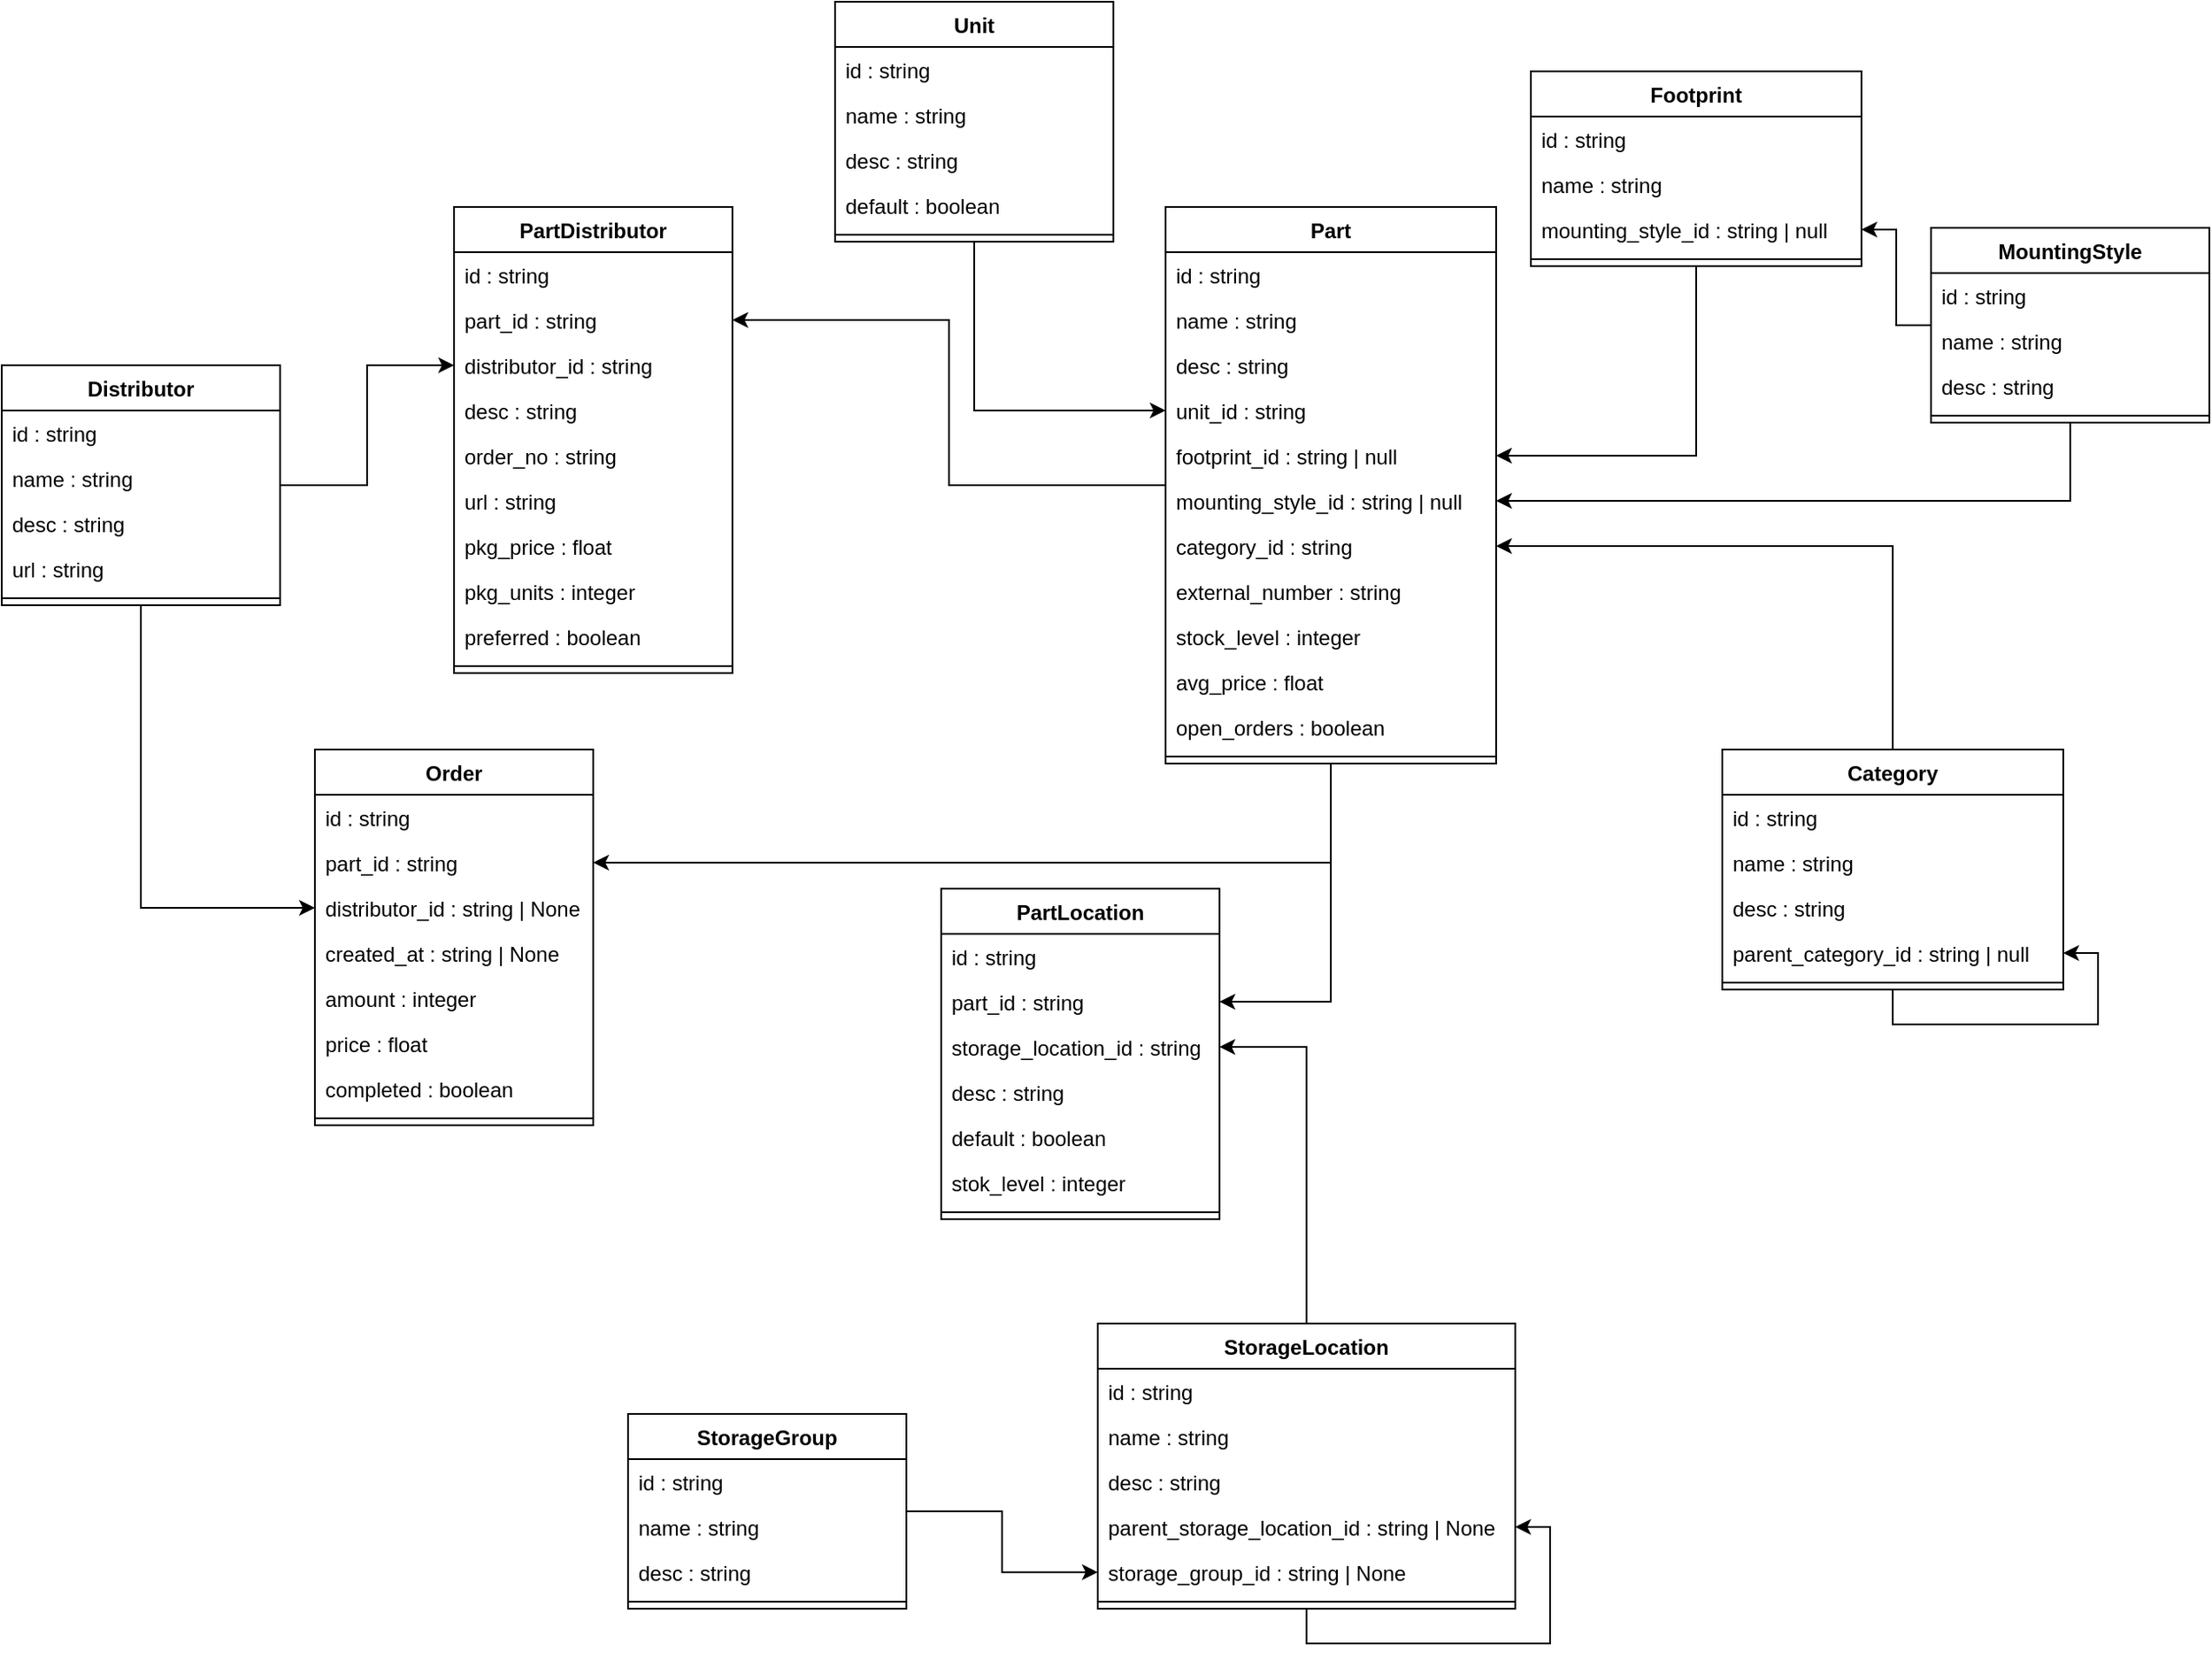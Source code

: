 <mxfile version="18.0.6" type="device"><diagram id="C5RBs43oDa-KdzZeNtuy" name="Page-1"><mxGraphModel dx="2889" dy="1167" grid="1" gridSize="10" guides="1" tooltips="1" connect="1" arrows="1" fold="1" page="1" pageScale="1" pageWidth="827" pageHeight="1169" math="0" shadow="0"><root><mxCell id="WIyWlLk6GJQsqaUBKTNV-0"/><mxCell id="WIyWlLk6GJQsqaUBKTNV-1" parent="WIyWlLk6GJQsqaUBKTNV-0"/><mxCell id="JeSXr1I24BMT02iOj9I2-17" style="edgeStyle=orthogonalEdgeStyle;rounded=0;orthogonalLoop=1;jettySize=auto;html=1;" parent="WIyWlLk6GJQsqaUBKTNV-1" source="TyrT48OzRcMUlwhW9ApC-0" target="JeSXr1I24BMT02iOj9I2-9" edge="1"><mxGeometry relative="1" as="geometry"/></mxCell><mxCell id="TyrT48OzRcMUlwhW9ApC-0" value="MountingStyle" style="swimlane;fontStyle=1;align=center;verticalAlign=top;childLayout=stackLayout;horizontal=1;startSize=26;horizontalStack=0;resizeParent=1;resizeParentMax=0;resizeLast=0;collapsible=1;marginBottom=0;" parent="WIyWlLk6GJQsqaUBKTNV-1" vertex="1"><mxGeometry x="649" y="220" width="160" height="112" as="geometry"/></mxCell><mxCell id="TyrT48OzRcMUlwhW9ApC-1" value="id : string" style="text;strokeColor=none;fillColor=none;align=left;verticalAlign=top;spacingLeft=4;spacingRight=4;overflow=hidden;rotatable=0;points=[[0,0.5],[1,0.5]];portConstraint=eastwest;" parent="TyrT48OzRcMUlwhW9ApC-0" vertex="1"><mxGeometry y="26" width="160" height="26" as="geometry"/></mxCell><mxCell id="TyrT48OzRcMUlwhW9ApC-4" value="name : string" style="text;strokeColor=none;fillColor=none;align=left;verticalAlign=top;spacingLeft=4;spacingRight=4;overflow=hidden;rotatable=0;points=[[0,0.5],[1,0.5]];portConstraint=eastwest;" parent="TyrT48OzRcMUlwhW9ApC-0" vertex="1"><mxGeometry y="52" width="160" height="26" as="geometry"/></mxCell><mxCell id="TyrT48OzRcMUlwhW9ApC-5" value="desc : string" style="text;strokeColor=none;fillColor=none;align=left;verticalAlign=top;spacingLeft=4;spacingRight=4;overflow=hidden;rotatable=0;points=[[0,0.5],[1,0.5]];portConstraint=eastwest;" parent="TyrT48OzRcMUlwhW9ApC-0" vertex="1"><mxGeometry y="78" width="160" height="26" as="geometry"/></mxCell><mxCell id="TyrT48OzRcMUlwhW9ApC-2" value="" style="line;strokeWidth=1;fillColor=none;align=left;verticalAlign=middle;spacingTop=-1;spacingLeft=3;spacingRight=3;rotatable=0;labelPosition=right;points=[];portConstraint=eastwest;" parent="TyrT48OzRcMUlwhW9ApC-0" vertex="1"><mxGeometry y="104" width="160" height="8" as="geometry"/></mxCell><mxCell id="JeSXr1I24BMT02iOj9I2-16" style="edgeStyle=orthogonalEdgeStyle;rounded=0;orthogonalLoop=1;jettySize=auto;html=1;" parent="WIyWlLk6GJQsqaUBKTNV-1" source="RS67MJvGB5C3cpKeubtu-0" target="JeSXr1I24BMT02iOj9I2-7" edge="1"><mxGeometry relative="1" as="geometry"/></mxCell><mxCell id="RS67MJvGB5C3cpKeubtu-0" value="Footprint" style="swimlane;fontStyle=1;align=center;verticalAlign=top;childLayout=stackLayout;horizontal=1;startSize=26;horizontalStack=0;resizeParent=1;resizeParentMax=0;resizeLast=0;collapsible=1;marginBottom=0;" parent="WIyWlLk6GJQsqaUBKTNV-1" vertex="1"><mxGeometry x="419" y="130" width="190" height="112" as="geometry"/></mxCell><mxCell id="RS67MJvGB5C3cpKeubtu-1" value="id : string" style="text;strokeColor=none;fillColor=none;align=left;verticalAlign=top;spacingLeft=4;spacingRight=4;overflow=hidden;rotatable=0;points=[[0,0.5],[1,0.5]];portConstraint=eastwest;" parent="RS67MJvGB5C3cpKeubtu-0" vertex="1"><mxGeometry y="26" width="190" height="26" as="geometry"/></mxCell><mxCell id="RS67MJvGB5C3cpKeubtu-4" value="name : string" style="text;strokeColor=none;fillColor=none;align=left;verticalAlign=top;spacingLeft=4;spacingRight=4;overflow=hidden;rotatable=0;points=[[0,0.5],[1,0.5]];portConstraint=eastwest;" parent="RS67MJvGB5C3cpKeubtu-0" vertex="1"><mxGeometry y="52" width="190" height="26" as="geometry"/></mxCell><mxCell id="RS67MJvGB5C3cpKeubtu-5" value="mounting_style_id : string | null" style="text;strokeColor=none;fillColor=none;align=left;verticalAlign=top;spacingLeft=4;spacingRight=4;overflow=hidden;rotatable=0;points=[[0,0.5],[1,0.5]];portConstraint=eastwest;" parent="RS67MJvGB5C3cpKeubtu-0" vertex="1"><mxGeometry y="78" width="190" height="26" as="geometry"/></mxCell><mxCell id="RS67MJvGB5C3cpKeubtu-2" value="" style="line;strokeWidth=1;fillColor=none;align=left;verticalAlign=middle;spacingTop=-1;spacingLeft=3;spacingRight=3;rotatable=0;labelPosition=right;points=[];portConstraint=eastwest;" parent="RS67MJvGB5C3cpKeubtu-0" vertex="1"><mxGeometry y="104" width="190" height="8" as="geometry"/></mxCell><mxCell id="RS67MJvGB5C3cpKeubtu-6" style="edgeStyle=orthogonalEdgeStyle;rounded=0;orthogonalLoop=1;jettySize=auto;html=1;entryX=1;entryY=0.5;entryDx=0;entryDy=0;" parent="WIyWlLk6GJQsqaUBKTNV-1" source="TyrT48OzRcMUlwhW9ApC-0" target="RS67MJvGB5C3cpKeubtu-5" edge="1"><mxGeometry relative="1" as="geometry"/></mxCell><mxCell id="JeSXr1I24BMT02iOj9I2-18" style="edgeStyle=orthogonalEdgeStyle;rounded=0;orthogonalLoop=1;jettySize=auto;html=1;" parent="WIyWlLk6GJQsqaUBKTNV-1" source="RS67MJvGB5C3cpKeubtu-7" target="JeSXr1I24BMT02iOj9I2-10" edge="1"><mxGeometry relative="1" as="geometry"/></mxCell><mxCell id="RS67MJvGB5C3cpKeubtu-7" value="Category" style="swimlane;fontStyle=1;align=center;verticalAlign=top;childLayout=stackLayout;horizontal=1;startSize=26;horizontalStack=0;resizeParent=1;resizeParentMax=0;resizeLast=0;collapsible=1;marginBottom=0;" parent="WIyWlLk6GJQsqaUBKTNV-1" vertex="1"><mxGeometry x="529" y="520" width="196" height="138" as="geometry"/></mxCell><mxCell id="RS67MJvGB5C3cpKeubtu-8" value="id : string" style="text;strokeColor=none;fillColor=none;align=left;verticalAlign=top;spacingLeft=4;spacingRight=4;overflow=hidden;rotatable=0;points=[[0,0.5],[1,0.5]];portConstraint=eastwest;" parent="RS67MJvGB5C3cpKeubtu-7" vertex="1"><mxGeometry y="26" width="196" height="26" as="geometry"/></mxCell><mxCell id="RS67MJvGB5C3cpKeubtu-11" value="name : string" style="text;strokeColor=none;fillColor=none;align=left;verticalAlign=top;spacingLeft=4;spacingRight=4;overflow=hidden;rotatable=0;points=[[0,0.5],[1,0.5]];portConstraint=eastwest;" parent="RS67MJvGB5C3cpKeubtu-7" vertex="1"><mxGeometry y="52" width="196" height="26" as="geometry"/></mxCell><mxCell id="RS67MJvGB5C3cpKeubtu-12" value="desc : string" style="text;strokeColor=none;fillColor=none;align=left;verticalAlign=top;spacingLeft=4;spacingRight=4;overflow=hidden;rotatable=0;points=[[0,0.5],[1,0.5]];portConstraint=eastwest;" parent="RS67MJvGB5C3cpKeubtu-7" vertex="1"><mxGeometry y="78" width="196" height="26" as="geometry"/></mxCell><mxCell id="RS67MJvGB5C3cpKeubtu-13" value="parent_category_id : string | null" style="text;strokeColor=none;fillColor=none;align=left;verticalAlign=top;spacingLeft=4;spacingRight=4;overflow=hidden;rotatable=0;points=[[0,0.5],[1,0.5]];portConstraint=eastwest;" parent="RS67MJvGB5C3cpKeubtu-7" vertex="1"><mxGeometry y="104" width="196" height="26" as="geometry"/></mxCell><mxCell id="RS67MJvGB5C3cpKeubtu-9" value="" style="line;strokeWidth=1;fillColor=none;align=left;verticalAlign=middle;spacingTop=-1;spacingLeft=3;spacingRight=3;rotatable=0;labelPosition=right;points=[];portConstraint=eastwest;" parent="RS67MJvGB5C3cpKeubtu-7" vertex="1"><mxGeometry y="130" width="196" height="8" as="geometry"/></mxCell><mxCell id="RS67MJvGB5C3cpKeubtu-14" style="edgeStyle=orthogonalEdgeStyle;rounded=0;orthogonalLoop=1;jettySize=auto;html=1;" parent="RS67MJvGB5C3cpKeubtu-7" source="RS67MJvGB5C3cpKeubtu-7" target="RS67MJvGB5C3cpKeubtu-13" edge="1"><mxGeometry relative="1" as="geometry"/></mxCell><mxCell id="JeSXr1I24BMT02iOj9I2-19" style="edgeStyle=orthogonalEdgeStyle;rounded=0;orthogonalLoop=1;jettySize=auto;html=1;" parent="WIyWlLk6GJQsqaUBKTNV-1" source="Tr1gkAWnGnEgOBQo-CUW-0" target="JeSXr1I24BMT02iOj9I2-6" edge="1"><mxGeometry relative="1" as="geometry"/></mxCell><mxCell id="Tr1gkAWnGnEgOBQo-CUW-0" value="Unit" style="swimlane;fontStyle=1;align=center;verticalAlign=top;childLayout=stackLayout;horizontal=1;startSize=26;horizontalStack=0;resizeParent=1;resizeParentMax=0;resizeLast=0;collapsible=1;marginBottom=0;" parent="WIyWlLk6GJQsqaUBKTNV-1" vertex="1"><mxGeometry x="19" y="90" width="160" height="138" as="geometry"/></mxCell><mxCell id="Tr1gkAWnGnEgOBQo-CUW-1" value="id : string" style="text;strokeColor=none;fillColor=none;align=left;verticalAlign=top;spacingLeft=4;spacingRight=4;overflow=hidden;rotatable=0;points=[[0,0.5],[1,0.5]];portConstraint=eastwest;" parent="Tr1gkAWnGnEgOBQo-CUW-0" vertex="1"><mxGeometry y="26" width="160" height="26" as="geometry"/></mxCell><mxCell id="Tr1gkAWnGnEgOBQo-CUW-6" value="name : string" style="text;strokeColor=none;fillColor=none;align=left;verticalAlign=top;spacingLeft=4;spacingRight=4;overflow=hidden;rotatable=0;points=[[0,0.5],[1,0.5]];portConstraint=eastwest;" parent="Tr1gkAWnGnEgOBQo-CUW-0" vertex="1"><mxGeometry y="52" width="160" height="26" as="geometry"/></mxCell><mxCell id="Tr1gkAWnGnEgOBQo-CUW-7" value="desc : string" style="text;strokeColor=none;fillColor=none;align=left;verticalAlign=top;spacingLeft=4;spacingRight=4;overflow=hidden;rotatable=0;points=[[0,0.5],[1,0.5]];portConstraint=eastwest;" parent="Tr1gkAWnGnEgOBQo-CUW-0" vertex="1"><mxGeometry y="78" width="160" height="26" as="geometry"/></mxCell><mxCell id="Tr1gkAWnGnEgOBQo-CUW-8" value="default : boolean" style="text;strokeColor=none;fillColor=none;align=left;verticalAlign=top;spacingLeft=4;spacingRight=4;overflow=hidden;rotatable=0;points=[[0,0.5],[1,0.5]];portConstraint=eastwest;" parent="Tr1gkAWnGnEgOBQo-CUW-0" vertex="1"><mxGeometry y="104" width="160" height="26" as="geometry"/></mxCell><mxCell id="Tr1gkAWnGnEgOBQo-CUW-2" value="" style="line;strokeWidth=1;fillColor=none;align=left;verticalAlign=middle;spacingTop=-1;spacingLeft=3;spacingRight=3;rotatable=0;labelPosition=right;points=[];portConstraint=eastwest;" parent="Tr1gkAWnGnEgOBQo-CUW-0" vertex="1"><mxGeometry y="130" width="160" height="8" as="geometry"/></mxCell><mxCell id="5RGRm8W-B_C1a2ed9hxM-20" style="edgeStyle=orthogonalEdgeStyle;rounded=0;orthogonalLoop=1;jettySize=auto;html=1;" parent="WIyWlLk6GJQsqaUBKTNV-1" source="JeSXr1I24BMT02iOj9I2-0" target="5RGRm8W-B_C1a2ed9hxM-11" edge="1"><mxGeometry relative="1" as="geometry"/></mxCell><mxCell id="inJ2HGPd-yacJufgZ3Vq-11" style="edgeStyle=orthogonalEdgeStyle;rounded=0;orthogonalLoop=1;jettySize=auto;html=1;" parent="WIyWlLk6GJQsqaUBKTNV-1" source="JeSXr1I24BMT02iOj9I2-0" target="inJ2HGPd-yacJufgZ3Vq-4" edge="1"><mxGeometry relative="1" as="geometry"/></mxCell><mxCell id="sxw9xvPwguNYQb6gRzbh-11" style="edgeStyle=orthogonalEdgeStyle;rounded=0;orthogonalLoop=1;jettySize=auto;html=1;" edge="1" parent="WIyWlLk6GJQsqaUBKTNV-1" source="JeSXr1I24BMT02iOj9I2-0" target="sxw9xvPwguNYQb6gRzbh-4"><mxGeometry relative="1" as="geometry"/></mxCell><mxCell id="JeSXr1I24BMT02iOj9I2-0" value="Part" style="swimlane;fontStyle=1;align=center;verticalAlign=top;childLayout=stackLayout;horizontal=1;startSize=26;horizontalStack=0;resizeParent=1;resizeParentMax=0;resizeLast=0;collapsible=1;marginBottom=0;" parent="WIyWlLk6GJQsqaUBKTNV-1" vertex="1"><mxGeometry x="209" y="208" width="190" height="320" as="geometry"/></mxCell><mxCell id="JeSXr1I24BMT02iOj9I2-1" value="id : string" style="text;strokeColor=none;fillColor=none;align=left;verticalAlign=top;spacingLeft=4;spacingRight=4;overflow=hidden;rotatable=0;points=[[0,0.5],[1,0.5]];portConstraint=eastwest;" parent="JeSXr1I24BMT02iOj9I2-0" vertex="1"><mxGeometry y="26" width="190" height="26" as="geometry"/></mxCell><mxCell id="JeSXr1I24BMT02iOj9I2-4" value="name : string" style="text;strokeColor=none;fillColor=none;align=left;verticalAlign=top;spacingLeft=4;spacingRight=4;overflow=hidden;rotatable=0;points=[[0,0.5],[1,0.5]];portConstraint=eastwest;" parent="JeSXr1I24BMT02iOj9I2-0" vertex="1"><mxGeometry y="52" width="190" height="26" as="geometry"/></mxCell><mxCell id="JeSXr1I24BMT02iOj9I2-5" value="desc : string" style="text;strokeColor=none;fillColor=none;align=left;verticalAlign=top;spacingLeft=4;spacingRight=4;overflow=hidden;rotatable=0;points=[[0,0.5],[1,0.5]];portConstraint=eastwest;" parent="JeSXr1I24BMT02iOj9I2-0" vertex="1"><mxGeometry y="78" width="190" height="26" as="geometry"/></mxCell><mxCell id="JeSXr1I24BMT02iOj9I2-6" value="unit_id : string" style="text;strokeColor=none;fillColor=none;align=left;verticalAlign=top;spacingLeft=4;spacingRight=4;overflow=hidden;rotatable=0;points=[[0,0.5],[1,0.5]];portConstraint=eastwest;" parent="JeSXr1I24BMT02iOj9I2-0" vertex="1"><mxGeometry y="104" width="190" height="26" as="geometry"/></mxCell><mxCell id="JeSXr1I24BMT02iOj9I2-7" value="footprint_id : string | null" style="text;strokeColor=none;fillColor=none;align=left;verticalAlign=top;spacingLeft=4;spacingRight=4;overflow=hidden;rotatable=0;points=[[0,0.5],[1,0.5]];portConstraint=eastwest;" parent="JeSXr1I24BMT02iOj9I2-0" vertex="1"><mxGeometry y="130" width="190" height="26" as="geometry"/></mxCell><mxCell id="JeSXr1I24BMT02iOj9I2-9" value="mounting_style_id : string | null" style="text;strokeColor=none;fillColor=none;align=left;verticalAlign=top;spacingLeft=4;spacingRight=4;overflow=hidden;rotatable=0;points=[[0,0.5],[1,0.5]];portConstraint=eastwest;" parent="JeSXr1I24BMT02iOj9I2-0" vertex="1"><mxGeometry y="156" width="190" height="26" as="geometry"/></mxCell><mxCell id="JeSXr1I24BMT02iOj9I2-10" value="category_id : string" style="text;strokeColor=none;fillColor=none;align=left;verticalAlign=top;spacingLeft=4;spacingRight=4;overflow=hidden;rotatable=0;points=[[0,0.5],[1,0.5]];portConstraint=eastwest;" parent="JeSXr1I24BMT02iOj9I2-0" vertex="1"><mxGeometry y="182" width="190" height="26" as="geometry"/></mxCell><mxCell id="JeSXr1I24BMT02iOj9I2-11" value="external_number : string" style="text;strokeColor=none;fillColor=none;align=left;verticalAlign=top;spacingLeft=4;spacingRight=4;overflow=hidden;rotatable=0;points=[[0,0.5],[1,0.5]];portConstraint=eastwest;" parent="JeSXr1I24BMT02iOj9I2-0" vertex="1"><mxGeometry y="208" width="190" height="26" as="geometry"/></mxCell><mxCell id="JeSXr1I24BMT02iOj9I2-12" value="stock_level : integer" style="text;strokeColor=none;fillColor=none;align=left;verticalAlign=top;spacingLeft=4;spacingRight=4;overflow=hidden;rotatable=0;points=[[0,0.5],[1,0.5]];portConstraint=eastwest;" parent="JeSXr1I24BMT02iOj9I2-0" vertex="1"><mxGeometry y="234" width="190" height="26" as="geometry"/></mxCell><mxCell id="JeSXr1I24BMT02iOj9I2-13" value="avg_price : float" style="text;strokeColor=none;fillColor=none;align=left;verticalAlign=top;spacingLeft=4;spacingRight=4;overflow=hidden;rotatable=0;points=[[0,0.5],[1,0.5]];portConstraint=eastwest;" parent="JeSXr1I24BMT02iOj9I2-0" vertex="1"><mxGeometry y="260" width="190" height="26" as="geometry"/></mxCell><mxCell id="JeSXr1I24BMT02iOj9I2-14" value="open_orders : boolean" style="text;strokeColor=none;fillColor=none;align=left;verticalAlign=top;spacingLeft=4;spacingRight=4;overflow=hidden;rotatable=0;points=[[0,0.5],[1,0.5]];portConstraint=eastwest;" parent="JeSXr1I24BMT02iOj9I2-0" vertex="1"><mxGeometry y="286" width="190" height="26" as="geometry"/></mxCell><mxCell id="JeSXr1I24BMT02iOj9I2-2" value="" style="line;strokeWidth=1;fillColor=none;align=left;verticalAlign=middle;spacingTop=-1;spacingLeft=3;spacingRight=3;rotatable=0;labelPosition=right;points=[];portConstraint=eastwest;" parent="JeSXr1I24BMT02iOj9I2-0" vertex="1"><mxGeometry y="312" width="190" height="8" as="geometry"/></mxCell><mxCell id="5RGRm8W-B_C1a2ed9hxM-19" style="edgeStyle=orthogonalEdgeStyle;rounded=0;orthogonalLoop=1;jettySize=auto;html=1;" parent="WIyWlLk6GJQsqaUBKTNV-1" source="5RGRm8W-B_C1a2ed9hxM-0" target="5RGRm8W-B_C1a2ed9hxM-12" edge="1"><mxGeometry relative="1" as="geometry"/></mxCell><mxCell id="inJ2HGPd-yacJufgZ3Vq-10" style="edgeStyle=orthogonalEdgeStyle;rounded=0;orthogonalLoop=1;jettySize=auto;html=1;" parent="WIyWlLk6GJQsqaUBKTNV-1" source="5RGRm8W-B_C1a2ed9hxM-0" target="inJ2HGPd-yacJufgZ3Vq-5" edge="1"><mxGeometry relative="1" as="geometry"/></mxCell><mxCell id="5RGRm8W-B_C1a2ed9hxM-0" value="Distributor" style="swimlane;fontStyle=1;align=center;verticalAlign=top;childLayout=stackLayout;horizontal=1;startSize=26;horizontalStack=0;resizeParent=1;resizeParentMax=0;resizeLast=0;collapsible=1;marginBottom=0;" parent="WIyWlLk6GJQsqaUBKTNV-1" vertex="1"><mxGeometry x="-460" y="299" width="160" height="138" as="geometry"/></mxCell><mxCell id="5RGRm8W-B_C1a2ed9hxM-1" value="id : string" style="text;strokeColor=none;fillColor=none;align=left;verticalAlign=top;spacingLeft=4;spacingRight=4;overflow=hidden;rotatable=0;points=[[0,0.5],[1,0.5]];portConstraint=eastwest;" parent="5RGRm8W-B_C1a2ed9hxM-0" vertex="1"><mxGeometry y="26" width="160" height="26" as="geometry"/></mxCell><mxCell id="5RGRm8W-B_C1a2ed9hxM-8" value="name : string" style="text;strokeColor=none;fillColor=none;align=left;verticalAlign=top;spacingLeft=4;spacingRight=4;overflow=hidden;rotatable=0;points=[[0,0.5],[1,0.5]];portConstraint=eastwest;" parent="5RGRm8W-B_C1a2ed9hxM-0" vertex="1"><mxGeometry y="52" width="160" height="26" as="geometry"/></mxCell><mxCell id="5RGRm8W-B_C1a2ed9hxM-9" value="desc : string" style="text;strokeColor=none;fillColor=none;align=left;verticalAlign=top;spacingLeft=4;spacingRight=4;overflow=hidden;rotatable=0;points=[[0,0.5],[1,0.5]];portConstraint=eastwest;" parent="5RGRm8W-B_C1a2ed9hxM-0" vertex="1"><mxGeometry y="78" width="160" height="26" as="geometry"/></mxCell><mxCell id="5RGRm8W-B_C1a2ed9hxM-10" value="url : string" style="text;strokeColor=none;fillColor=none;align=left;verticalAlign=top;spacingLeft=4;spacingRight=4;overflow=hidden;rotatable=0;points=[[0,0.5],[1,0.5]];portConstraint=eastwest;" parent="5RGRm8W-B_C1a2ed9hxM-0" vertex="1"><mxGeometry y="104" width="160" height="26" as="geometry"/></mxCell><mxCell id="5RGRm8W-B_C1a2ed9hxM-2" value="" style="line;strokeWidth=1;fillColor=none;align=left;verticalAlign=middle;spacingTop=-1;spacingLeft=3;spacingRight=3;rotatable=0;labelPosition=right;points=[];portConstraint=eastwest;" parent="5RGRm8W-B_C1a2ed9hxM-0" vertex="1"><mxGeometry y="130" width="160" height="8" as="geometry"/></mxCell><mxCell id="5RGRm8W-B_C1a2ed9hxM-4" value="PartDistributor" style="swimlane;fontStyle=1;align=center;verticalAlign=top;childLayout=stackLayout;horizontal=1;startSize=26;horizontalStack=0;resizeParent=1;resizeParentMax=0;resizeLast=0;collapsible=1;marginBottom=0;" parent="WIyWlLk6GJQsqaUBKTNV-1" vertex="1"><mxGeometry x="-200" y="208" width="160" height="268" as="geometry"/></mxCell><mxCell id="5RGRm8W-B_C1a2ed9hxM-5" value="id : string" style="text;strokeColor=none;fillColor=none;align=left;verticalAlign=top;spacingLeft=4;spacingRight=4;overflow=hidden;rotatable=0;points=[[0,0.5],[1,0.5]];portConstraint=eastwest;" parent="5RGRm8W-B_C1a2ed9hxM-4" vertex="1"><mxGeometry y="26" width="160" height="26" as="geometry"/></mxCell><mxCell id="5RGRm8W-B_C1a2ed9hxM-11" value="part_id : string" style="text;strokeColor=none;fillColor=none;align=left;verticalAlign=top;spacingLeft=4;spacingRight=4;overflow=hidden;rotatable=0;points=[[0,0.5],[1,0.5]];portConstraint=eastwest;" parent="5RGRm8W-B_C1a2ed9hxM-4" vertex="1"><mxGeometry y="52" width="160" height="26" as="geometry"/></mxCell><mxCell id="5RGRm8W-B_C1a2ed9hxM-12" value="distributor_id : string" style="text;strokeColor=none;fillColor=none;align=left;verticalAlign=top;spacingLeft=4;spacingRight=4;overflow=hidden;rotatable=0;points=[[0,0.5],[1,0.5]];portConstraint=eastwest;" parent="5RGRm8W-B_C1a2ed9hxM-4" vertex="1"><mxGeometry y="78" width="160" height="26" as="geometry"/></mxCell><mxCell id="5RGRm8W-B_C1a2ed9hxM-13" value="desc : string" style="text;strokeColor=none;fillColor=none;align=left;verticalAlign=top;spacingLeft=4;spacingRight=4;overflow=hidden;rotatable=0;points=[[0,0.5],[1,0.5]];portConstraint=eastwest;" parent="5RGRm8W-B_C1a2ed9hxM-4" vertex="1"><mxGeometry y="104" width="160" height="26" as="geometry"/></mxCell><mxCell id="5RGRm8W-B_C1a2ed9hxM-21" value="order_no : string" style="text;strokeColor=none;fillColor=none;align=left;verticalAlign=top;spacingLeft=4;spacingRight=4;overflow=hidden;rotatable=0;points=[[0,0.5],[1,0.5]];portConstraint=eastwest;" parent="5RGRm8W-B_C1a2ed9hxM-4" vertex="1"><mxGeometry y="130" width="160" height="26" as="geometry"/></mxCell><mxCell id="5RGRm8W-B_C1a2ed9hxM-14" value="url : string" style="text;strokeColor=none;fillColor=none;align=left;verticalAlign=top;spacingLeft=4;spacingRight=4;overflow=hidden;rotatable=0;points=[[0,0.5],[1,0.5]];portConstraint=eastwest;" parent="5RGRm8W-B_C1a2ed9hxM-4" vertex="1"><mxGeometry y="156" width="160" height="26" as="geometry"/></mxCell><mxCell id="5RGRm8W-B_C1a2ed9hxM-15" value="pkg_price : float" style="text;strokeColor=none;fillColor=none;align=left;verticalAlign=top;spacingLeft=4;spacingRight=4;overflow=hidden;rotatable=0;points=[[0,0.5],[1,0.5]];portConstraint=eastwest;" parent="5RGRm8W-B_C1a2ed9hxM-4" vertex="1"><mxGeometry y="182" width="160" height="26" as="geometry"/></mxCell><mxCell id="5RGRm8W-B_C1a2ed9hxM-16" value="pkg_units : integer" style="text;strokeColor=none;fillColor=none;align=left;verticalAlign=top;spacingLeft=4;spacingRight=4;overflow=hidden;rotatable=0;points=[[0,0.5],[1,0.5]];portConstraint=eastwest;" parent="5RGRm8W-B_C1a2ed9hxM-4" vertex="1"><mxGeometry y="208" width="160" height="26" as="geometry"/></mxCell><mxCell id="5RGRm8W-B_C1a2ed9hxM-17" value="preferred : boolean" style="text;strokeColor=none;fillColor=none;align=left;verticalAlign=top;spacingLeft=4;spacingRight=4;overflow=hidden;rotatable=0;points=[[0,0.5],[1,0.5]];portConstraint=eastwest;" parent="5RGRm8W-B_C1a2ed9hxM-4" vertex="1"><mxGeometry y="234" width="160" height="26" as="geometry"/></mxCell><mxCell id="5RGRm8W-B_C1a2ed9hxM-6" value="" style="line;strokeWidth=1;fillColor=none;align=left;verticalAlign=middle;spacingTop=-1;spacingLeft=3;spacingRight=3;rotatable=0;labelPosition=right;points=[];portConstraint=eastwest;" parent="5RGRm8W-B_C1a2ed9hxM-4" vertex="1"><mxGeometry y="260" width="160" height="8" as="geometry"/></mxCell><mxCell id="7PLRotigtV7YpJzPNAxf-13" style="edgeStyle=orthogonalEdgeStyle;rounded=0;orthogonalLoop=1;jettySize=auto;html=1;" parent="WIyWlLk6GJQsqaUBKTNV-1" source="7PLRotigtV7YpJzPNAxf-0" target="7PLRotigtV7YpJzPNAxf-12" edge="1"><mxGeometry relative="1" as="geometry"/></mxCell><mxCell id="7PLRotigtV7YpJzPNAxf-0" value="StorageGroup" style="swimlane;fontStyle=1;align=center;verticalAlign=top;childLayout=stackLayout;horizontal=1;startSize=26;horizontalStack=0;resizeParent=1;resizeParentMax=0;resizeLast=0;collapsible=1;marginBottom=0;" parent="WIyWlLk6GJQsqaUBKTNV-1" vertex="1"><mxGeometry x="-100" y="902" width="160" height="112" as="geometry"/></mxCell><mxCell id="7PLRotigtV7YpJzPNAxf-1" value="id : string" style="text;strokeColor=none;fillColor=none;align=left;verticalAlign=top;spacingLeft=4;spacingRight=4;overflow=hidden;rotatable=0;points=[[0,0.5],[1,0.5]];portConstraint=eastwest;" parent="7PLRotigtV7YpJzPNAxf-0" vertex="1"><mxGeometry y="26" width="160" height="26" as="geometry"/></mxCell><mxCell id="7PLRotigtV7YpJzPNAxf-4" value="name : string" style="text;strokeColor=none;fillColor=none;align=left;verticalAlign=top;spacingLeft=4;spacingRight=4;overflow=hidden;rotatable=0;points=[[0,0.5],[1,0.5]];portConstraint=eastwest;" parent="7PLRotigtV7YpJzPNAxf-0" vertex="1"><mxGeometry y="52" width="160" height="26" as="geometry"/></mxCell><mxCell id="7PLRotigtV7YpJzPNAxf-5" value="desc : string" style="text;strokeColor=none;fillColor=none;align=left;verticalAlign=top;spacingLeft=4;spacingRight=4;overflow=hidden;rotatable=0;points=[[0,0.5],[1,0.5]];portConstraint=eastwest;" parent="7PLRotigtV7YpJzPNAxf-0" vertex="1"><mxGeometry y="78" width="160" height="26" as="geometry"/></mxCell><mxCell id="7PLRotigtV7YpJzPNAxf-2" value="" style="line;strokeWidth=1;fillColor=none;align=left;verticalAlign=middle;spacingTop=-1;spacingLeft=3;spacingRight=3;rotatable=0;labelPosition=right;points=[];portConstraint=eastwest;" parent="7PLRotigtV7YpJzPNAxf-0" vertex="1"><mxGeometry y="104" width="160" height="8" as="geometry"/></mxCell><mxCell id="sxw9xvPwguNYQb6gRzbh-10" style="edgeStyle=orthogonalEdgeStyle;rounded=0;orthogonalLoop=1;jettySize=auto;html=1;" edge="1" parent="WIyWlLk6GJQsqaUBKTNV-1" source="7PLRotigtV7YpJzPNAxf-6" target="sxw9xvPwguNYQb6gRzbh-5"><mxGeometry relative="1" as="geometry"/></mxCell><mxCell id="7PLRotigtV7YpJzPNAxf-6" value="StorageLocation" style="swimlane;fontStyle=1;align=center;verticalAlign=top;childLayout=stackLayout;horizontal=1;startSize=26;horizontalStack=0;resizeParent=1;resizeParentMax=0;resizeLast=0;collapsible=1;marginBottom=0;" parent="WIyWlLk6GJQsqaUBKTNV-1" vertex="1"><mxGeometry x="170" y="850" width="240" height="164" as="geometry"/></mxCell><mxCell id="7PLRotigtV7YpJzPNAxf-7" value="id : string" style="text;strokeColor=none;fillColor=none;align=left;verticalAlign=top;spacingLeft=4;spacingRight=4;overflow=hidden;rotatable=0;points=[[0,0.5],[1,0.5]];portConstraint=eastwest;" parent="7PLRotigtV7YpJzPNAxf-6" vertex="1"><mxGeometry y="26" width="240" height="26" as="geometry"/></mxCell><mxCell id="7PLRotigtV7YpJzPNAxf-8" value="name : string" style="text;strokeColor=none;fillColor=none;align=left;verticalAlign=top;spacingLeft=4;spacingRight=4;overflow=hidden;rotatable=0;points=[[0,0.5],[1,0.5]];portConstraint=eastwest;" parent="7PLRotigtV7YpJzPNAxf-6" vertex="1"><mxGeometry y="52" width="240" height="26" as="geometry"/></mxCell><mxCell id="7PLRotigtV7YpJzPNAxf-9" value="desc : string" style="text;strokeColor=none;fillColor=none;align=left;verticalAlign=top;spacingLeft=4;spacingRight=4;overflow=hidden;rotatable=0;points=[[0,0.5],[1,0.5]];portConstraint=eastwest;" parent="7PLRotigtV7YpJzPNAxf-6" vertex="1"><mxGeometry y="78" width="240" height="26" as="geometry"/></mxCell><mxCell id="7PLRotigtV7YpJzPNAxf-11" value="parent_storage_location_id : string | None" style="text;strokeColor=none;fillColor=none;align=left;verticalAlign=top;spacingLeft=4;spacingRight=4;overflow=hidden;rotatable=0;points=[[0,0.5],[1,0.5]];portConstraint=eastwest;" parent="7PLRotigtV7YpJzPNAxf-6" vertex="1"><mxGeometry y="104" width="240" height="26" as="geometry"/></mxCell><mxCell id="7PLRotigtV7YpJzPNAxf-12" value="storage_group_id : string | None" style="text;strokeColor=none;fillColor=none;align=left;verticalAlign=top;spacingLeft=4;spacingRight=4;overflow=hidden;rotatable=0;points=[[0,0.5],[1,0.5]];portConstraint=eastwest;" parent="7PLRotigtV7YpJzPNAxf-6" vertex="1"><mxGeometry y="130" width="240" height="26" as="geometry"/></mxCell><mxCell id="7PLRotigtV7YpJzPNAxf-10" value="" style="line;strokeWidth=1;fillColor=none;align=left;verticalAlign=middle;spacingTop=-1;spacingLeft=3;spacingRight=3;rotatable=0;labelPosition=right;points=[];portConstraint=eastwest;" parent="7PLRotigtV7YpJzPNAxf-6" vertex="1"><mxGeometry y="156" width="240" height="8" as="geometry"/></mxCell><mxCell id="7PLRotigtV7YpJzPNAxf-14" style="edgeStyle=orthogonalEdgeStyle;rounded=0;orthogonalLoop=1;jettySize=auto;html=1;" parent="7PLRotigtV7YpJzPNAxf-6" source="7PLRotigtV7YpJzPNAxf-6" target="7PLRotigtV7YpJzPNAxf-11" edge="1"><mxGeometry relative="1" as="geometry"/></mxCell><mxCell id="inJ2HGPd-yacJufgZ3Vq-0" value="Order" style="swimlane;fontStyle=1;align=center;verticalAlign=top;childLayout=stackLayout;horizontal=1;startSize=26;horizontalStack=0;resizeParent=1;resizeParentMax=0;resizeLast=0;collapsible=1;marginBottom=0;" parent="WIyWlLk6GJQsqaUBKTNV-1" vertex="1"><mxGeometry x="-280" y="520" width="160" height="216" as="geometry"/></mxCell><mxCell id="inJ2HGPd-yacJufgZ3Vq-1" value="id : string" style="text;strokeColor=none;fillColor=none;align=left;verticalAlign=top;spacingLeft=4;spacingRight=4;overflow=hidden;rotatable=0;points=[[0,0.5],[1,0.5]];portConstraint=eastwest;" parent="inJ2HGPd-yacJufgZ3Vq-0" vertex="1"><mxGeometry y="26" width="160" height="26" as="geometry"/></mxCell><mxCell id="inJ2HGPd-yacJufgZ3Vq-4" value="part_id : string" style="text;strokeColor=none;fillColor=none;align=left;verticalAlign=top;spacingLeft=4;spacingRight=4;overflow=hidden;rotatable=0;points=[[0,0.5],[1,0.5]];portConstraint=eastwest;" parent="inJ2HGPd-yacJufgZ3Vq-0" vertex="1"><mxGeometry y="52" width="160" height="26" as="geometry"/></mxCell><mxCell id="inJ2HGPd-yacJufgZ3Vq-5" value="distributor_id : string | None" style="text;strokeColor=none;fillColor=none;align=left;verticalAlign=top;spacingLeft=4;spacingRight=4;overflow=hidden;rotatable=0;points=[[0,0.5],[1,0.5]];portConstraint=eastwest;" parent="inJ2HGPd-yacJufgZ3Vq-0" vertex="1"><mxGeometry y="78" width="160" height="26" as="geometry"/></mxCell><mxCell id="inJ2HGPd-yacJufgZ3Vq-8" value="created_at : string | None" style="text;strokeColor=none;fillColor=none;align=left;verticalAlign=top;spacingLeft=4;spacingRight=4;overflow=hidden;rotatable=0;points=[[0,0.5],[1,0.5]];portConstraint=eastwest;" parent="inJ2HGPd-yacJufgZ3Vq-0" vertex="1"><mxGeometry y="104" width="160" height="26" as="geometry"/></mxCell><mxCell id="inJ2HGPd-yacJufgZ3Vq-9" value="amount : integer" style="text;strokeColor=none;fillColor=none;align=left;verticalAlign=top;spacingLeft=4;spacingRight=4;overflow=hidden;rotatable=0;points=[[0,0.5],[1,0.5]];portConstraint=eastwest;" parent="inJ2HGPd-yacJufgZ3Vq-0" vertex="1"><mxGeometry y="130" width="160" height="26" as="geometry"/></mxCell><mxCell id="inJ2HGPd-yacJufgZ3Vq-6" value="price : float" style="text;strokeColor=none;fillColor=none;align=left;verticalAlign=top;spacingLeft=4;spacingRight=4;overflow=hidden;rotatable=0;points=[[0,0.5],[1,0.5]];portConstraint=eastwest;" parent="inJ2HGPd-yacJufgZ3Vq-0" vertex="1"><mxGeometry y="156" width="160" height="26" as="geometry"/></mxCell><mxCell id="inJ2HGPd-yacJufgZ3Vq-7" value="completed : boolean" style="text;strokeColor=none;fillColor=none;align=left;verticalAlign=top;spacingLeft=4;spacingRight=4;overflow=hidden;rotatable=0;points=[[0,0.5],[1,0.5]];portConstraint=eastwest;" parent="inJ2HGPd-yacJufgZ3Vq-0" vertex="1"><mxGeometry y="182" width="160" height="26" as="geometry"/></mxCell><mxCell id="inJ2HGPd-yacJufgZ3Vq-2" value="" style="line;strokeWidth=1;fillColor=none;align=left;verticalAlign=middle;spacingTop=-1;spacingLeft=3;spacingRight=3;rotatable=0;labelPosition=right;points=[];portConstraint=eastwest;" parent="inJ2HGPd-yacJufgZ3Vq-0" vertex="1"><mxGeometry y="208" width="160" height="8" as="geometry"/></mxCell><mxCell id="sxw9xvPwguNYQb6gRzbh-0" value="PartLocation" style="swimlane;fontStyle=1;align=center;verticalAlign=top;childLayout=stackLayout;horizontal=1;startSize=26;horizontalStack=0;resizeParent=1;resizeParentMax=0;resizeLast=0;collapsible=1;marginBottom=0;" vertex="1" parent="WIyWlLk6GJQsqaUBKTNV-1"><mxGeometry x="80" y="600" width="160" height="190" as="geometry"/></mxCell><mxCell id="sxw9xvPwguNYQb6gRzbh-1" value="id : string" style="text;strokeColor=none;fillColor=none;align=left;verticalAlign=top;spacingLeft=4;spacingRight=4;overflow=hidden;rotatable=0;points=[[0,0.5],[1,0.5]];portConstraint=eastwest;" vertex="1" parent="sxw9xvPwguNYQb6gRzbh-0"><mxGeometry y="26" width="160" height="26" as="geometry"/></mxCell><mxCell id="sxw9xvPwguNYQb6gRzbh-4" value="part_id : string" style="text;strokeColor=none;fillColor=none;align=left;verticalAlign=top;spacingLeft=4;spacingRight=4;overflow=hidden;rotatable=0;points=[[0,0.5],[1,0.5]];portConstraint=eastwest;" vertex="1" parent="sxw9xvPwguNYQb6gRzbh-0"><mxGeometry y="52" width="160" height="26" as="geometry"/></mxCell><mxCell id="sxw9xvPwguNYQb6gRzbh-5" value="storage_location_id : string" style="text;strokeColor=none;fillColor=none;align=left;verticalAlign=top;spacingLeft=4;spacingRight=4;overflow=hidden;rotatable=0;points=[[0,0.5],[1,0.5]];portConstraint=eastwest;" vertex="1" parent="sxw9xvPwguNYQb6gRzbh-0"><mxGeometry y="78" width="160" height="26" as="geometry"/></mxCell><mxCell id="sxw9xvPwguNYQb6gRzbh-6" value="desc : string" style="text;strokeColor=none;fillColor=none;align=left;verticalAlign=top;spacingLeft=4;spacingRight=4;overflow=hidden;rotatable=0;points=[[0,0.5],[1,0.5]];portConstraint=eastwest;" vertex="1" parent="sxw9xvPwguNYQb6gRzbh-0"><mxGeometry y="104" width="160" height="26" as="geometry"/></mxCell><mxCell id="sxw9xvPwguNYQb6gRzbh-7" value="default : boolean" style="text;strokeColor=none;fillColor=none;align=left;verticalAlign=top;spacingLeft=4;spacingRight=4;overflow=hidden;rotatable=0;points=[[0,0.5],[1,0.5]];portConstraint=eastwest;" vertex="1" parent="sxw9xvPwguNYQb6gRzbh-0"><mxGeometry y="130" width="160" height="26" as="geometry"/></mxCell><mxCell id="sxw9xvPwguNYQb6gRzbh-8" value="stok_level : integer" style="text;strokeColor=none;fillColor=none;align=left;verticalAlign=top;spacingLeft=4;spacingRight=4;overflow=hidden;rotatable=0;points=[[0,0.5],[1,0.5]];portConstraint=eastwest;" vertex="1" parent="sxw9xvPwguNYQb6gRzbh-0"><mxGeometry y="156" width="160" height="26" as="geometry"/></mxCell><mxCell id="sxw9xvPwguNYQb6gRzbh-2" value="" style="line;strokeWidth=1;fillColor=none;align=left;verticalAlign=middle;spacingTop=-1;spacingLeft=3;spacingRight=3;rotatable=0;labelPosition=right;points=[];portConstraint=eastwest;" vertex="1" parent="sxw9xvPwguNYQb6gRzbh-0"><mxGeometry y="182" width="160" height="8" as="geometry"/></mxCell></root></mxGraphModel></diagram></mxfile>